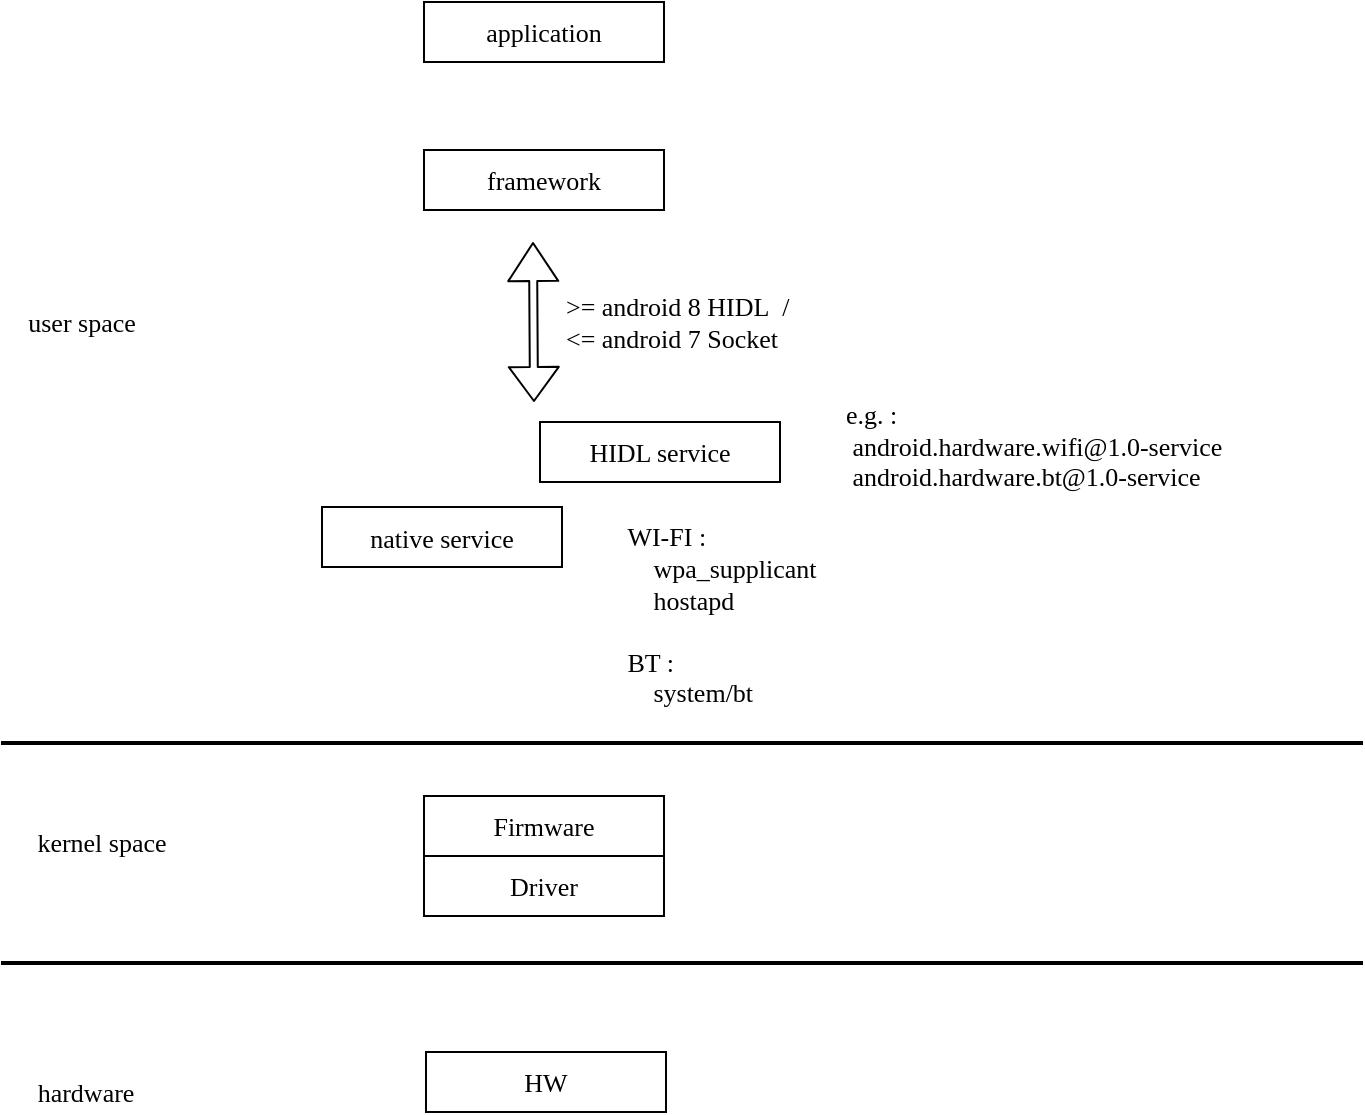 <mxfile version="14.5.1" type="device"><diagram id="3FmYUjF3KwOqEd7Ifkzk" name="Page-1"><mxGraphModel dx="621" dy="552" grid="1" gridSize="10" guides="1" tooltips="1" connect="1" arrows="1" fold="1" page="1" pageScale="1" pageWidth="1169" pageHeight="827" math="0" shadow="0"><root><mxCell id="0"/><mxCell id="1" parent="0"/><mxCell id="iLjP7kzif-tuKVE-b3hE-1" value="HW" style="rounded=0;whiteSpace=wrap;html=1;fontSize=13;fontFamily=Comic Sans MS;" parent="1" vertex="1"><mxGeometry x="212" y="725" width="120" height="30" as="geometry"/></mxCell><mxCell id="iLjP7kzif-tuKVE-b3hE-2" value="Driver" style="rounded=0;whiteSpace=wrap;html=1;fontSize=13;fontFamily=Comic Sans MS;" parent="1" vertex="1"><mxGeometry x="211" y="627" width="120" height="30" as="geometry"/></mxCell><mxCell id="iLjP7kzif-tuKVE-b3hE-3" value="Firmware" style="rounded=0;whiteSpace=wrap;html=1;fontSize=13;fontFamily=Comic Sans MS;" parent="1" vertex="1"><mxGeometry x="211" y="597" width="120" height="30" as="geometry"/></mxCell><mxCell id="iLjP7kzif-tuKVE-b3hE-4" value="native service" style="rounded=0;whiteSpace=wrap;html=1;fontSize=13;fontFamily=Comic Sans MS;" parent="1" vertex="1"><mxGeometry x="160" y="452.5" width="120" height="30" as="geometry"/></mxCell><mxCell id="iLjP7kzif-tuKVE-b3hE-5" value="framework" style="rounded=0;whiteSpace=wrap;html=1;fontSize=13;fontFamily=Comic Sans MS;" parent="1" vertex="1"><mxGeometry x="211" y="274" width="120" height="30" as="geometry"/></mxCell><mxCell id="iLjP7kzif-tuKVE-b3hE-6" value="application" style="rounded=0;whiteSpace=wrap;html=1;fontSize=13;fontFamily=Comic Sans MS;" parent="1" vertex="1"><mxGeometry x="211" y="200" width="120" height="30" as="geometry"/></mxCell><mxCell id="iLjP7kzif-tuKVE-b3hE-8" value="&lt;div style=&quot;text-align: left&quot;&gt;&lt;span&gt;&lt;br&gt;&lt;/span&gt;&lt;/div&gt;&lt;div style=&quot;text-align: left&quot;&gt;&lt;span&gt;&lt;br&gt;&lt;/span&gt;&lt;/div&gt;&lt;div style=&quot;text-align: left&quot;&gt;&lt;span&gt;WI-FI :&lt;/span&gt;&lt;/div&gt;&lt;div style=&quot;text-align: left&quot;&gt;&lt;span&gt;&amp;nbsp; &amp;nbsp; wpa_supplicant&lt;/span&gt;&lt;/div&gt;&lt;div style=&quot;text-align: left&quot;&gt;&lt;span&gt;&amp;nbsp; &amp;nbsp; hostapd&lt;/span&gt;&lt;/div&gt;&lt;div style=&quot;text-align: left&quot;&gt;&lt;span&gt;&lt;br&gt;&lt;/span&gt;&lt;/div&gt;&lt;div style=&quot;text-align: left&quot;&gt;&lt;span&gt;BT :&lt;/span&gt;&lt;/div&gt;&lt;div style=&quot;text-align: left&quot;&gt;&lt;span&gt;&amp;nbsp; &amp;nbsp; system/bt&lt;/span&gt;&lt;/div&gt;" style="text;html=1;strokeColor=none;fillColor=none;align=center;verticalAlign=middle;whiteSpace=wrap;rounded=0;fontFamily=Comic Sans MS;fontSize=13;" parent="1" vertex="1"><mxGeometry x="280" y="452.5" width="160" height="77.5" as="geometry"/></mxCell><mxCell id="iLjP7kzif-tuKVE-b3hE-10" value="" style="rounded=0;whiteSpace=wrap;html=1;fontFamily=Comic Sans MS;fontSize=13;fillColor=#080808;" parent="1" vertex="1"><mxGeometry y="570" width="680" height="1" as="geometry"/></mxCell><mxCell id="iLjP7kzif-tuKVE-b3hE-11" value="" style="rounded=0;whiteSpace=wrap;html=1;fontFamily=Comic Sans MS;fontSize=13;fillColor=#080808;" parent="1" vertex="1"><mxGeometry y="680" width="680" height="1" as="geometry"/></mxCell><mxCell id="iLjP7kzif-tuKVE-b3hE-12" value="hardware" style="text;html=1;strokeColor=none;fillColor=none;align=center;verticalAlign=middle;whiteSpace=wrap;rounded=0;fontFamily=Comic Sans MS;fontSize=13;" parent="1" vertex="1"><mxGeometry x="22" y="735" width="40" height="20" as="geometry"/></mxCell><mxCell id="iLjP7kzif-tuKVE-b3hE-13" value="kernel space" style="text;html=1;strokeColor=none;fillColor=none;align=center;verticalAlign=middle;whiteSpace=wrap;rounded=0;fontFamily=Comic Sans MS;fontSize=13;" parent="1" vertex="1"><mxGeometry x="10" y="610" width="80" height="20" as="geometry"/></mxCell><mxCell id="iLjP7kzif-tuKVE-b3hE-14" value="user space" style="text;html=1;strokeColor=none;fillColor=none;align=center;verticalAlign=middle;whiteSpace=wrap;rounded=0;fontFamily=Comic Sans MS;fontSize=13;" parent="1" vertex="1"><mxGeometry y="350" width="80" height="20" as="geometry"/></mxCell><mxCell id="iLjP7kzif-tuKVE-b3hE-17" value="HIDL service" style="rounded=0;whiteSpace=wrap;html=1;fontSize=13;fontFamily=Comic Sans MS;" parent="1" vertex="1"><mxGeometry x="269" y="410" width="120" height="30" as="geometry"/></mxCell><mxCell id="iLjP7kzif-tuKVE-b3hE-19" value="&lt;div&gt;&lt;span&gt;e.g. :&lt;/span&gt;&lt;/div&gt;&lt;div&gt;&amp;nbsp;android.hardware.wifi@1.0-service&lt;/div&gt;&lt;div&gt;&amp;nbsp;android.hardware.bt@1.0-service&lt;br&gt;&lt;/div&gt;" style="text;html=1;strokeColor=none;fillColor=none;align=left;verticalAlign=middle;whiteSpace=wrap;rounded=0;fontFamily=Comic Sans MS;fontSize=13;" parent="1" vertex="1"><mxGeometry x="420" y="391.5" width="260" height="61" as="geometry"/></mxCell><mxCell id="iLjP7kzif-tuKVE-b3hE-20" value="&amp;gt;= android 8 HIDL&amp;nbsp; /&lt;br&gt;&amp;lt;= android 7 Socket" style="shape=flexArrow;endArrow=classic;startArrow=classic;html=1;fontFamily=Comic Sans MS;fontSize=13;width=4;startSize=5.33;align=left;" parent="1" edge="1"><mxGeometry x="-0.002" y="-14" width="50" height="50" relative="1" as="geometry"><mxPoint x="266" y="400" as="sourcePoint"/><mxPoint x="265.5" y="320" as="targetPoint"/><mxPoint as="offset"/></mxGeometry></mxCell></root></mxGraphModel></diagram></mxfile>